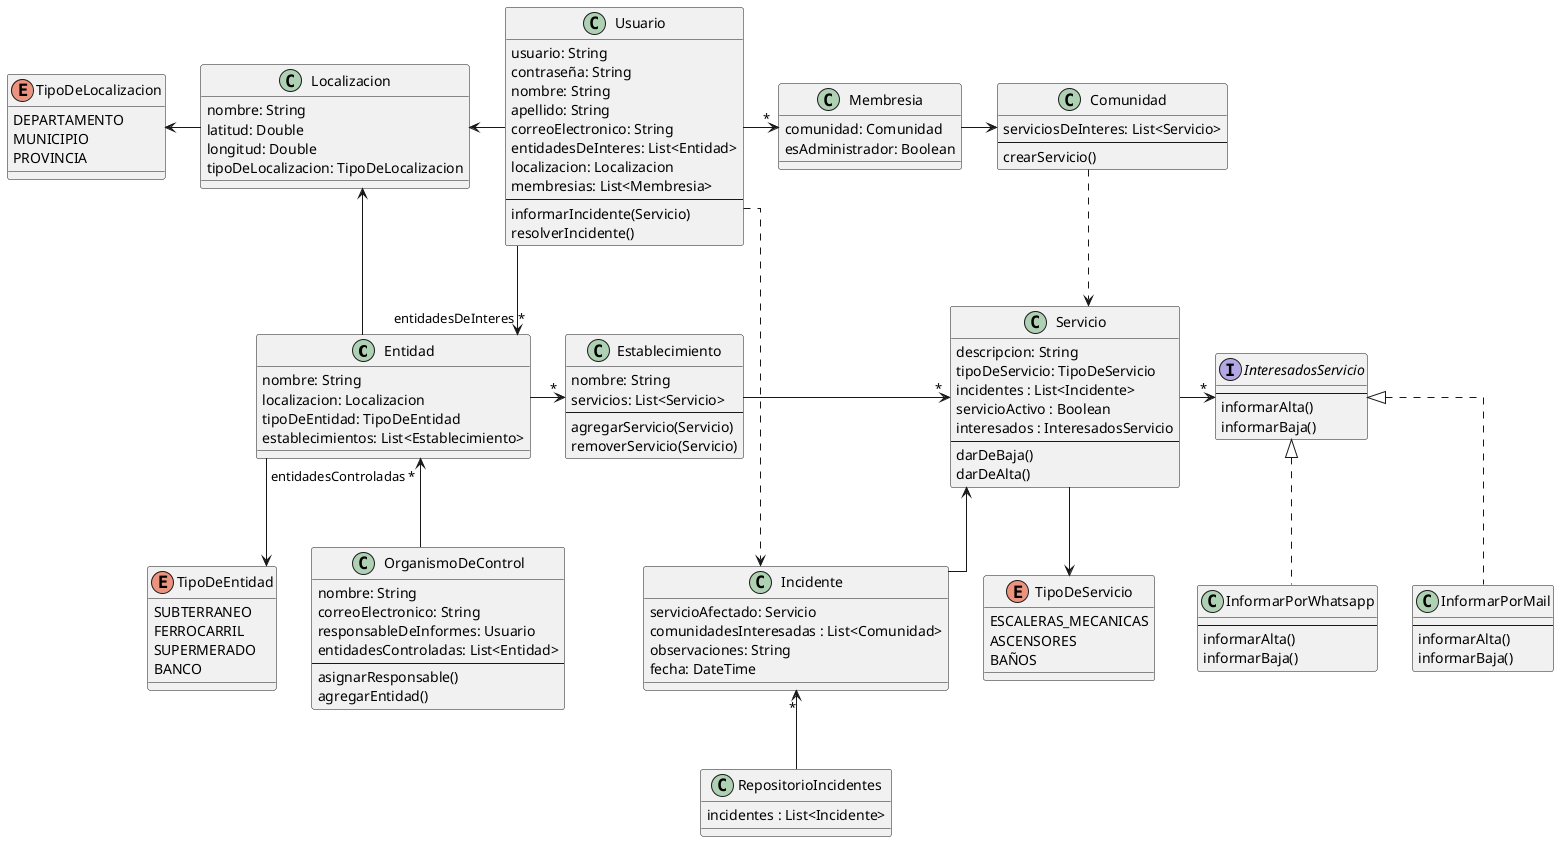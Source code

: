 @startuml TPA3-Clases
skinparam linetype ortho

' Supermercado, Centro Comunal, Banco, ...
class Entidad {
  nombre: String
  localizacion: Localizacion
  tipoDeEntidad: TipoDeEntidad
  establecimientos: List<Establecimiento>
}

' Sucursal, Estacion, ...
class Establecimiento {
  nombre: String
  servicios: List<Servicio>
  --
  agregarServicio(Servicio)
  removerServicio(Servicio)
}

class Servicio {
  descripcion: String
  tipoDeServicio: TipoDeServicio
  incidentes : List<Incidente>
  servicioActivo : Boolean
  interesados : InteresadosServicio
  --
  darDeBaja()
  darDeAlta()
}

enum TipoDeServicio {
  ESCALERAS_MECANICAS
  ASCENSORES
  BAÑOS
}

enum TipoDeEntidad {
  SUBTERRANEO
  FERROCARRIL
  SUPERMERADO
  BANCO
}

class Usuario {
  usuario: String
  contraseña: String
  nombre: String
  apellido: String
  correoElectronico: String
  entidadesDeInteres: List<Entidad>
  localizacion: Localizacion
  membresias: List<Membresia>
  --
  informarIncidente(Servicio)
  resolverIncidente()
}

class Localizacion {
  nombre: String
  latitud: Double
  longitud: Double
  tipoDeLocalizacion: TipoDeLocalizacion
}

enum TipoDeLocalizacion {
  DEPARTAMENTO
  MUNICIPIO
  PROVINCIA
}

class OrganismoDeControl {
  nombre: String
  correoElectronico: String
  responsableDeInformes: Usuario
  entidadesControladas: List<Entidad>
  --
  asignarResponsable()
  agregarEntidad()
}

class Incidente {
  servicioAfectado: Servicio
  comunidadesInteresadas : List<Comunidad>
  observaciones: String
  fecha: DateTime
}

class Membresia {
  comunidad: Comunidad
  esAdministrador: Boolean
}
class Comunidad {
  serviciosDeInteres: List<Servicio>
  --
  crearServicio()
}
class RepositorioIncidentes{
  incidentes : List<Incidente>
}
interface InteresadosServicio{
  --
  informarAlta()
  informarBaja()
}
class InformarPorWhatsapp{
  --
  informarAlta()
  informarBaja()
}
class InformarPorMail{
  --
  informarAlta()
  informarBaja()
}
InteresadosServicio <|.. InformarPorMail
InteresadosServicio <|.. InformarPorWhatsapp
Incidente "*"<-- RepositorioIncidentes
Servicio ->"*" InteresadosServicio
Usuario ..> Incidente
Servicio <-- Incidente
Comunidad ..> Servicio
Membresia -> Comunidad
Usuario ->"*" Membresia
Entidad ->"*" Establecimiento
Entidad --> TipoDeEntidad
Establecimiento ->"*" Servicio
Servicio --> TipoDeServicio
Usuario -->"entidadesDeInteres *" Entidad
Localizacion <- Entidad
Localizacion <- Usuario
TipoDeLocalizacion <- Localizacion
Entidad "entidadesControladas *"<-- OrganismoDeControl


@enduml